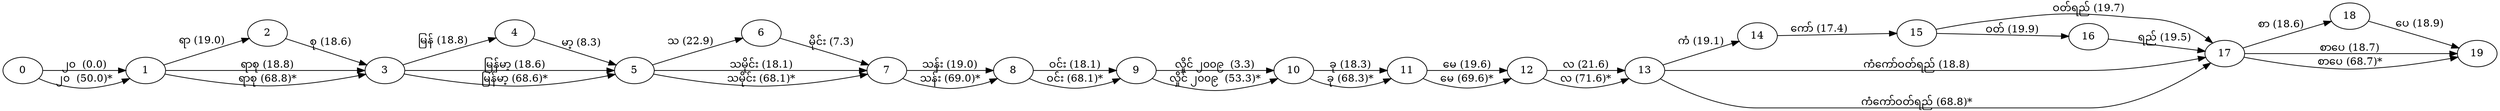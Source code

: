 digraph DAG {
  rankdir=LR;
  0 -> 1 [label="၂၀  (0.0)"];
  0 -> 1 [label="၂၀  (50.0)*"];
  1 -> 2 [label="ရာ (19.0)"];
  1 -> 3 [label="ရာစု (18.8)"];
  1 -> 3 [label="ရာစု (68.8)*"];
  2 -> 3 [label="စု (18.6)"];
  3 -> 4 [label="မြန် (18.8)"];
  3 -> 5 [label="မြန်မာ့ (18.6)"];
  3 -> 5 [label="မြန်မာ့ (68.6)*"];
  4 -> 5 [label="မာ့ (8.3)"];
  5 -> 6 [label="သ (22.9)"];
  5 -> 7 [label="သမိုင်း (18.1)"];
  5 -> 7 [label="သမိုင်း (68.1)*"];
  6 -> 7 [label="မိုင်း (7.3)"];
  7 -> 8 [label="သန်း (19.0)"];
  7 -> 8 [label="သန်း (69.0)*"];
  8 -> 9 [label="ဝင်း (18.1)"];
  8 -> 9 [label="ဝင်း (68.1)*"];
  9 -> 10 [label="လှိုင် ၂၀၀၉  (3.3)"];
  9 -> 10 [label="လှိုင် ၂၀၀၉  (53.3)*"];
  10 -> 11 [label="ခု (18.3)"];
  10 -> 11 [label="ခု (68.3)*"];
  11 -> 12 [label="မေ (19.6)"];
  11 -> 12 [label="မေ (69.6)*"];
  12 -> 13 [label="လ (21.6)"];
  12 -> 13 [label="လ (71.6)*"];
  13 -> 14 [label="ကံ (19.1)"];
  13 -> 17 [label="ကံကော်ဝတ်ရည် (18.8)"];
  13 -> 17 [label="ကံကော်ဝတ်ရည် (68.8)*"];
  14 -> 15 [label="ကော် (17.4)"];
  15 -> 16 [label="ဝတ် (19.9)"];
  15 -> 17 [label="ဝတ်ရည် (19.7)"];
  16 -> 17 [label="ရည် (19.5)"];
  17 -> 18 [label="စာ (18.6)"];
  17 -> 19 [label="စာပေ (18.7)"];
  17 -> 19 [label="စာပေ (68.7)*"];
  18 -> 19 [label="ပေ (18.9)"];
}